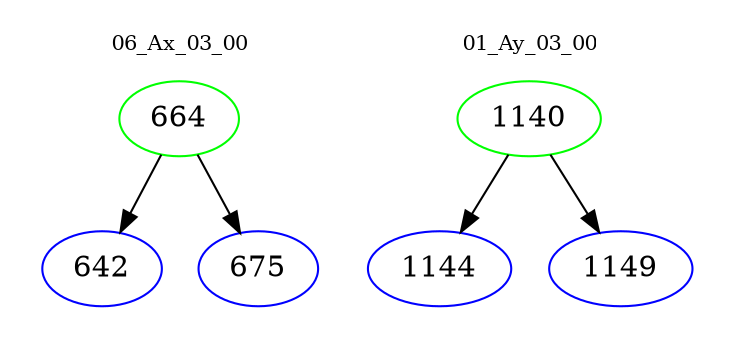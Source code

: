 digraph{
subgraph cluster_0 {
color = white
label = "06_Ax_03_00";
fontsize=10;
T0_664 [label="664", color="green"]
T0_664 -> T0_642 [color="black"]
T0_642 [label="642", color="blue"]
T0_664 -> T0_675 [color="black"]
T0_675 [label="675", color="blue"]
}
subgraph cluster_1 {
color = white
label = "01_Ay_03_00";
fontsize=10;
T1_1140 [label="1140", color="green"]
T1_1140 -> T1_1144 [color="black"]
T1_1144 [label="1144", color="blue"]
T1_1140 -> T1_1149 [color="black"]
T1_1149 [label="1149", color="blue"]
}
}
